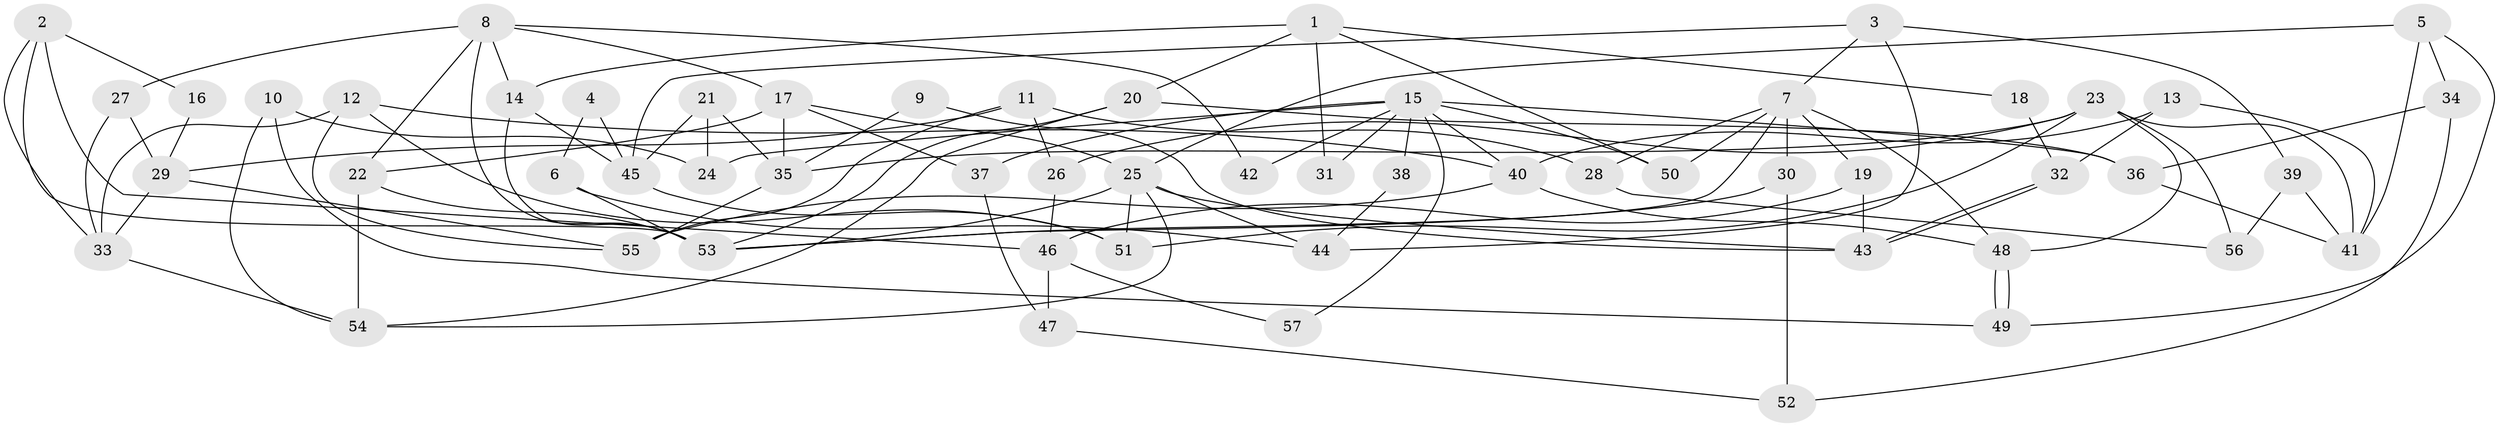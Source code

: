 // coarse degree distribution, {5: 0.11428571428571428, 7: 0.14285714285714285, 3: 0.2, 2: 0.14285714285714285, 4: 0.14285714285714285, 6: 0.14285714285714285, 9: 0.11428571428571428}
// Generated by graph-tools (version 1.1) at 2025/42/03/06/25 10:42:00]
// undirected, 57 vertices, 114 edges
graph export_dot {
graph [start="1"]
  node [color=gray90,style=filled];
  1;
  2;
  3;
  4;
  5;
  6;
  7;
  8;
  9;
  10;
  11;
  12;
  13;
  14;
  15;
  16;
  17;
  18;
  19;
  20;
  21;
  22;
  23;
  24;
  25;
  26;
  27;
  28;
  29;
  30;
  31;
  32;
  33;
  34;
  35;
  36;
  37;
  38;
  39;
  40;
  41;
  42;
  43;
  44;
  45;
  46;
  47;
  48;
  49;
  50;
  51;
  52;
  53;
  54;
  55;
  56;
  57;
  1 -- 20;
  1 -- 14;
  1 -- 18;
  1 -- 31;
  1 -- 50;
  2 -- 46;
  2 -- 53;
  2 -- 16;
  2 -- 33;
  3 -- 45;
  3 -- 7;
  3 -- 39;
  3 -- 44;
  4 -- 6;
  4 -- 45;
  5 -- 25;
  5 -- 49;
  5 -- 34;
  5 -- 41;
  6 -- 44;
  6 -- 53;
  7 -- 48;
  7 -- 50;
  7 -- 19;
  7 -- 28;
  7 -- 30;
  7 -- 53;
  8 -- 53;
  8 -- 22;
  8 -- 14;
  8 -- 17;
  8 -- 27;
  8 -- 42;
  9 -- 43;
  9 -- 35;
  10 -- 24;
  10 -- 54;
  10 -- 49;
  11 -- 29;
  11 -- 55;
  11 -- 26;
  11 -- 28;
  12 -- 40;
  12 -- 33;
  12 -- 51;
  12 -- 55;
  13 -- 40;
  13 -- 41;
  13 -- 32;
  14 -- 53;
  14 -- 45;
  15 -- 36;
  15 -- 40;
  15 -- 24;
  15 -- 31;
  15 -- 37;
  15 -- 38;
  15 -- 42;
  15 -- 50;
  15 -- 57;
  16 -- 29;
  17 -- 35;
  17 -- 22;
  17 -- 25;
  17 -- 37;
  18 -- 32;
  19 -- 43;
  19 -- 46;
  20 -- 36;
  20 -- 54;
  20 -- 53;
  21 -- 45;
  21 -- 35;
  21 -- 24;
  22 -- 53;
  22 -- 54;
  23 -- 51;
  23 -- 56;
  23 -- 26;
  23 -- 35;
  23 -- 41;
  23 -- 48;
  25 -- 53;
  25 -- 43;
  25 -- 44;
  25 -- 51;
  25 -- 54;
  26 -- 46;
  27 -- 33;
  27 -- 29;
  28 -- 56;
  29 -- 33;
  29 -- 55;
  30 -- 53;
  30 -- 52;
  32 -- 43;
  32 -- 43;
  33 -- 54;
  34 -- 52;
  34 -- 36;
  35 -- 55;
  36 -- 41;
  37 -- 47;
  38 -- 44;
  39 -- 41;
  39 -- 56;
  40 -- 55;
  40 -- 48;
  45 -- 51;
  46 -- 47;
  46 -- 57;
  47 -- 52;
  48 -- 49;
  48 -- 49;
}
